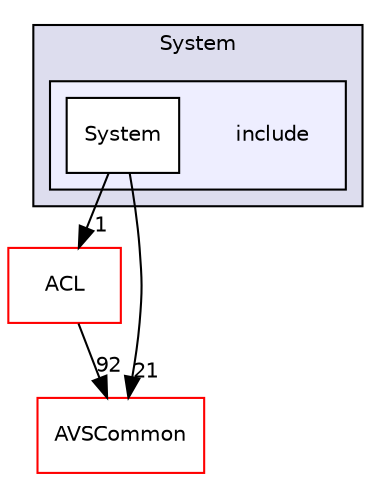 digraph "/avs-cpp-sdk-tools/cm/autoCM_publicRepo/avs-device-sdk/CapabilityAgents/System/include" {
  compound=true
  node [ fontsize="10", fontname="Helvetica"];
  edge [ labelfontsize="10", labelfontname="Helvetica"];
  subgraph clusterdir_5c34f9d308a00f77f2da80e40fcb7b22 {
    graph [ bgcolor="#ddddee", pencolor="black", label="System" fontname="Helvetica", fontsize="10", URL="dir_5c34f9d308a00f77f2da80e40fcb7b22.html"]
  subgraph clusterdir_76128cd39a5afd90f6d9deea527eb79c {
    graph [ bgcolor="#eeeeff", pencolor="black", label="" URL="dir_76128cd39a5afd90f6d9deea527eb79c.html"];
    dir_76128cd39a5afd90f6d9deea527eb79c [shape=plaintext label="include"];
    dir_03b67ee1b6ab353c932baaa9d86e354a [shape=box label="System" color="black" fillcolor="white" style="filled" URL="dir_03b67ee1b6ab353c932baaa9d86e354a.html"];
  }
  }
  dir_b1dfedc9efa610ba8c818c30206ff41f [shape=box label="ACL" fillcolor="white" style="filled" color="red" URL="dir_b1dfedc9efa610ba8c818c30206ff41f.html"];
  dir_13e65effb2bde530b17b3d5eefcd0266 [shape=box label="AVSCommon" fillcolor="white" style="filled" color="red" URL="dir_13e65effb2bde530b17b3d5eefcd0266.html"];
  dir_03b67ee1b6ab353c932baaa9d86e354a->dir_b1dfedc9efa610ba8c818c30206ff41f [headlabel="1", labeldistance=1.5 headhref="dir_000182_000000.html"];
  dir_03b67ee1b6ab353c932baaa9d86e354a->dir_13e65effb2bde530b17b3d5eefcd0266 [headlabel="21", labeldistance=1.5 headhref="dir_000182_000009.html"];
  dir_b1dfedc9efa610ba8c818c30206ff41f->dir_13e65effb2bde530b17b3d5eefcd0266 [headlabel="92", labeldistance=1.5 headhref="dir_000000_000009.html"];
}
